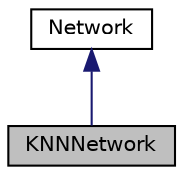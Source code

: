 digraph "KNNNetwork"
{
 // LATEX_PDF_SIZE
  edge [fontname="Helvetica",fontsize="10",labelfontname="Helvetica",labelfontsize="10"];
  node [fontname="Helvetica",fontsize="10",shape=record];
  Node1 [label="KNNNetwork",height=0.2,width=0.4,color="black", fillcolor="grey75", style="filled", fontcolor="black",tooltip="Localized coupling where a neuron is connected to the k-nearest neighbors."];
  Node2 -> Node1 [dir="back",color="midnightblue",fontsize="10",style="solid",fontname="Helvetica"];
  Node2 [label="Network",height=0.2,width=0.4,color="black", fillcolor="white", style="filled",URL="$class_network.html",tooltip="Network is an abstract class that supports creation of connectivity on a set of neurons and operation..."];
}
